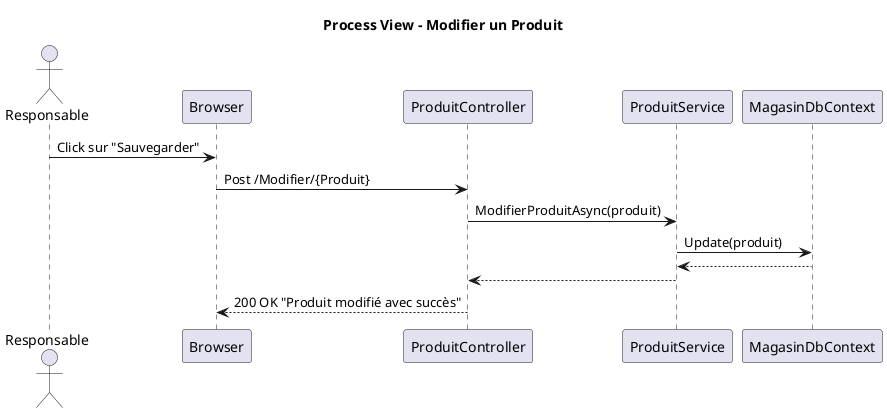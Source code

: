 @startuml "Process View - Modifier un Produit"
title Process View - Modifier un Produit
actor "Responsable" as R

participant "Browser" as Client
participant "ProduitController" as PC
participant "ProduitService" as PS
participant "MagasinDbContext" as Db

R -> Client : Click sur "Sauvegarder"
Client -> PC : Post /Modifier/{Produit}
PC -> PS : ModifierProduitAsync(produit)

PS -> Db : Update(produit)

Db --> PS
PS --> PC
PC --> Client : 200 OK "Produit modifié avec succès"
@enduml
